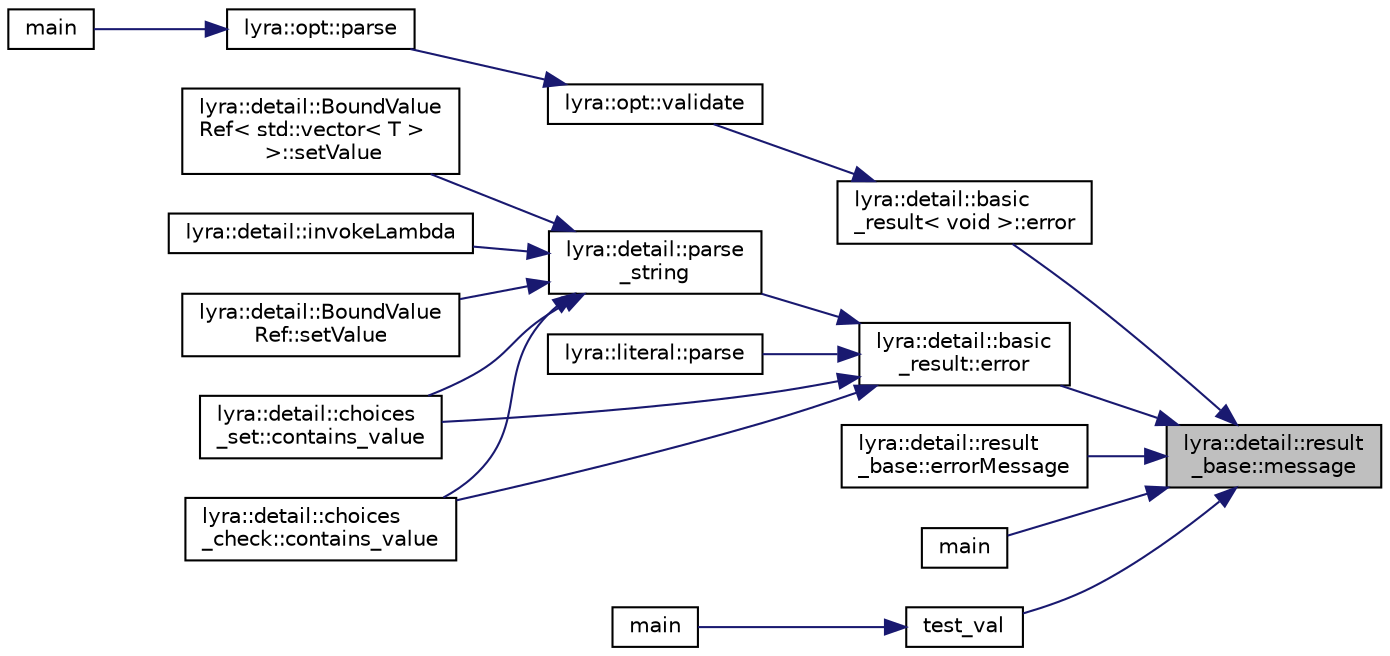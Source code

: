 digraph "lyra::detail::result_base::message"
{
 // INTERACTIVE_SVG=YES
 // LATEX_PDF_SIZE
  edge [fontname="Helvetica",fontsize="10",labelfontname="Helvetica",labelfontsize="10"];
  node [fontname="Helvetica",fontsize="10",shape=record];
  rankdir="RL";
  Node1 [label="lyra::detail::result\l_base::message",height=0.2,width=0.4,color="black", fillcolor="grey75", style="filled", fontcolor="black",tooltip=" "];
  Node1 -> Node2 [dir="back",color="midnightblue",fontsize="10",style="solid",fontname="Helvetica"];
  Node2 [label="lyra::detail::basic\l_result\< void \>::error",height=0.2,width=0.4,color="black", fillcolor="white", style="filled",URL="$classlyra_1_1detail_1_1basic__result_3_01void_01_4.html#a5fab8869361e6299ed3f41ac690c050c",tooltip=" "];
  Node2 -> Node3 [dir="back",color="midnightblue",fontsize="10",style="solid",fontname="Helvetica"];
  Node3 [label="lyra::opt::validate",height=0.2,width=0.4,color="black", fillcolor="white", style="filled",URL="$classlyra_1_1opt.html#afba3580e48226cae8006040e2cab8804",tooltip=" "];
  Node3 -> Node4 [dir="back",color="midnightblue",fontsize="10",style="solid",fontname="Helvetica"];
  Node4 [label="lyra::opt::parse",height=0.2,width=0.4,color="black", fillcolor="white", style="filled",URL="$classlyra_1_1opt.html#a320fdddd60a89469dca1ba3c07e7bf20",tooltip=" "];
  Node4 -> Node5 [dir="back",color="midnightblue",fontsize="10",style="solid",fontname="Helvetica"];
  Node5 [label="main",height=0.2,width=0.4,color="black", fillcolor="white", style="filled",URL="$single__parser__run__test_8cpp.html#ae66f6b31b5ad750f1fe042a706a4e3d4",tooltip=" "];
  Node1 -> Node6 [dir="back",color="midnightblue",fontsize="10",style="solid",fontname="Helvetica"];
  Node6 [label="lyra::detail::basic\l_result::error",height=0.2,width=0.4,color="black", fillcolor="white", style="filled",URL="$classlyra_1_1detail_1_1basic__result.html#ae878693d416cc48943171ab4187f5719",tooltip=" "];
  Node6 -> Node7 [dir="back",color="midnightblue",fontsize="10",style="solid",fontname="Helvetica"];
  Node7 [label="lyra::detail::choices\l_set::contains_value",height=0.2,width=0.4,color="black", fillcolor="white", style="filled",URL="$structlyra_1_1detail_1_1choices__set.html#a2a78ba4d2bf13c9be72cdb9f075ac58b",tooltip=" "];
  Node6 -> Node8 [dir="back",color="midnightblue",fontsize="10",style="solid",fontname="Helvetica"];
  Node8 [label="lyra::detail::choices\l_check::contains_value",height=0.2,width=0.4,color="black", fillcolor="white", style="filled",URL="$structlyra_1_1detail_1_1choices__check.html#abeea1614739aaa2644cb229fef0e9df0",tooltip=" "];
  Node6 -> Node9 [dir="back",color="midnightblue",fontsize="10",style="solid",fontname="Helvetica"];
  Node9 [label="lyra::literal::parse",height=0.2,width=0.4,color="black", fillcolor="white", style="filled",URL="$classlyra_1_1literal.html#a0b616706829da82299d42c4a188d6408",tooltip=" "];
  Node6 -> Node10 [dir="back",color="midnightblue",fontsize="10",style="solid",fontname="Helvetica"];
  Node10 [label="lyra::detail::parse\l_string",height=0.2,width=0.4,color="black", fillcolor="white", style="filled",URL="$namespacelyra_1_1detail.html#a22e3bf1a412cd8fde673729391090abf",tooltip=" "];
  Node10 -> Node7 [dir="back",color="midnightblue",fontsize="10",style="solid",fontname="Helvetica"];
  Node10 -> Node8 [dir="back",color="midnightblue",fontsize="10",style="solid",fontname="Helvetica"];
  Node10 -> Node11 [dir="back",color="midnightblue",fontsize="10",style="solid",fontname="Helvetica"];
  Node11 [label="lyra::detail::invokeLambda",height=0.2,width=0.4,color="black", fillcolor="white", style="filled",URL="$namespacelyra_1_1detail.html#acbf6c3970044a4db411f87f1130fac59",tooltip=" "];
  Node10 -> Node12 [dir="back",color="midnightblue",fontsize="10",style="solid",fontname="Helvetica"];
  Node12 [label="lyra::detail::BoundValue\lRef::setValue",height=0.2,width=0.4,color="black", fillcolor="white", style="filled",URL="$structlyra_1_1detail_1_1_bound_value_ref.html#a665e8a2d390fcd308d59ddbe045bf1e3",tooltip=" "];
  Node10 -> Node13 [dir="back",color="midnightblue",fontsize="10",style="solid",fontname="Helvetica"];
  Node13 [label="lyra::detail::BoundValue\lRef\< std::vector\< T \>\l \>::setValue",height=0.2,width=0.4,color="black", fillcolor="white", style="filled",URL="$structlyra_1_1detail_1_1_bound_value_ref_3_01std_1_1vector_3_01_t_01_4_01_4.html#aa413c07d21268101cca49ef250bf5c07",tooltip=" "];
  Node1 -> Node14 [dir="back",color="midnightblue",fontsize="10",style="solid",fontname="Helvetica"];
  Node14 [label="lyra::detail::result\l_base::errorMessage",height=0.2,width=0.4,color="black", fillcolor="white", style="filled",URL="$classlyra_1_1detail_1_1result__base.html#a3fca1d7249ee81e1cff856d537c16ce6",tooltip=" "];
  Node1 -> Node15 [dir="back",color="midnightblue",fontsize="10",style="solid",fontname="Helvetica"];
  Node15 [label="main",height=0.2,width=0.4,color="black", fillcolor="white", style="filled",URL="$combined__parser_8cpp.html#a217dbf8b442f20279ea00b898af96f52",tooltip=" "];
  Node1 -> Node16 [dir="back",color="midnightblue",fontsize="10",style="solid",fontname="Helvetica"];
  Node16 [label="test_val",height=0.2,width=0.4,color="black", fillcolor="white", style="filled",URL="$values__run__test_8cpp.html#a62c5a6cdfec8c364869ca33c65c3d4e6",tooltip=" "];
  Node16 -> Node17 [dir="back",color="midnightblue",fontsize="10",style="solid",fontname="Helvetica"];
  Node17 [label="main",height=0.2,width=0.4,color="black", fillcolor="white", style="filled",URL="$values__run__test_8cpp.html#ae66f6b31b5ad750f1fe042a706a4e3d4",tooltip=" "];
}
